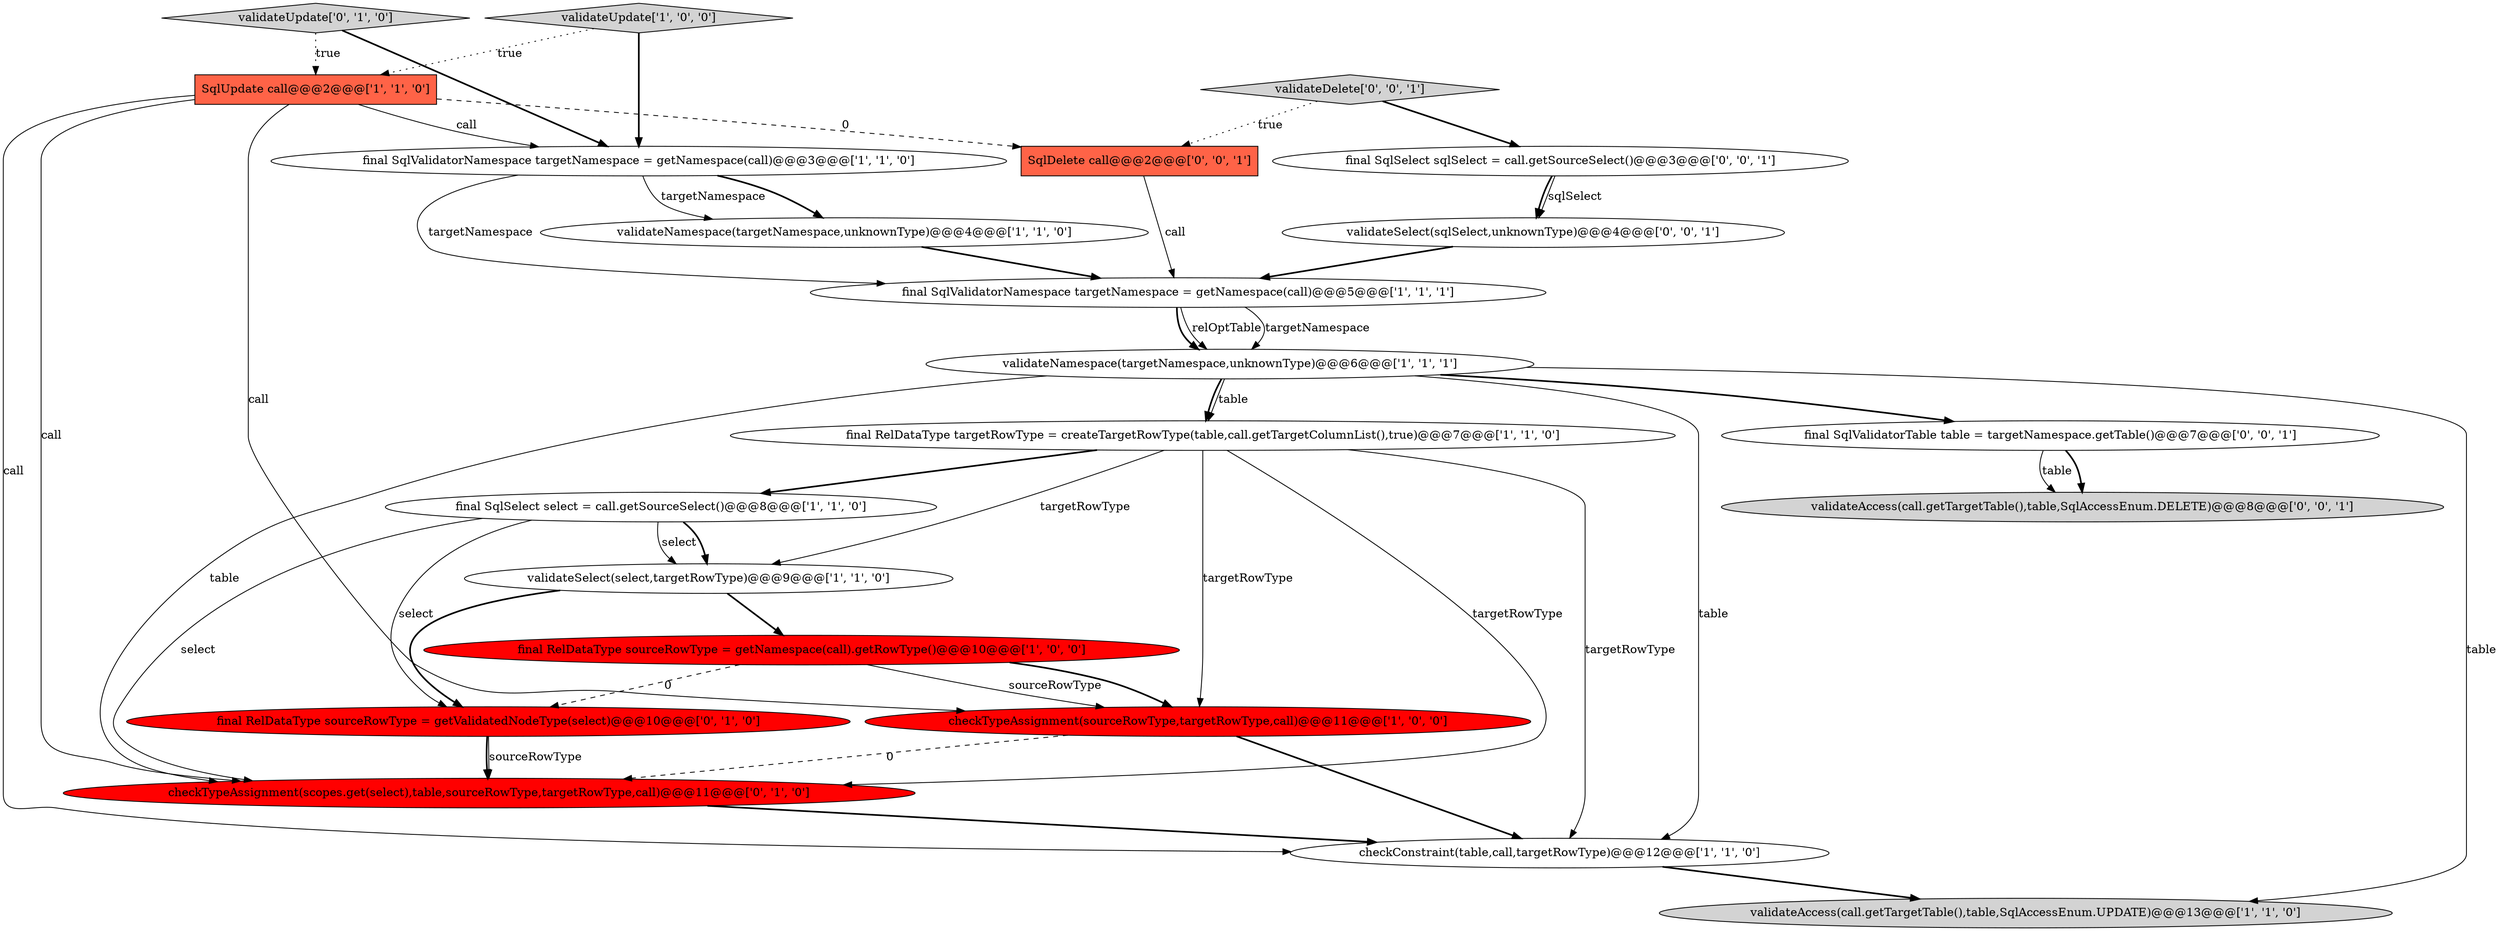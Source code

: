 digraph {
18 [style = filled, label = "validateDelete['0', '0', '1']", fillcolor = lightgray, shape = diamond image = "AAA0AAABBB3BBB"];
11 [style = filled, label = "checkConstraint(table,call,targetRowType)@@@12@@@['1', '1', '0']", fillcolor = white, shape = ellipse image = "AAA0AAABBB1BBB"];
2 [style = filled, label = "validateUpdate['1', '0', '0']", fillcolor = lightgray, shape = diamond image = "AAA0AAABBB1BBB"];
10 [style = filled, label = "SqlUpdate call@@@2@@@['1', '1', '0']", fillcolor = tomato, shape = box image = "AAA0AAABBB1BBB"];
13 [style = filled, label = "checkTypeAssignment(scopes.get(select),table,sourceRowType,targetRowType,call)@@@11@@@['0', '1', '0']", fillcolor = red, shape = ellipse image = "AAA1AAABBB2BBB"];
1 [style = filled, label = "final RelDataType sourceRowType = getNamespace(call).getRowType()@@@10@@@['1', '0', '0']", fillcolor = red, shape = ellipse image = "AAA1AAABBB1BBB"];
17 [style = filled, label = "final SqlValidatorTable table = targetNamespace.getTable()@@@7@@@['0', '0', '1']", fillcolor = white, shape = ellipse image = "AAA0AAABBB3BBB"];
8 [style = filled, label = "validateNamespace(targetNamespace,unknownType)@@@4@@@['1', '1', '0']", fillcolor = white, shape = ellipse image = "AAA0AAABBB1BBB"];
15 [style = filled, label = "final RelDataType sourceRowType = getValidatedNodeType(select)@@@10@@@['0', '1', '0']", fillcolor = red, shape = ellipse image = "AAA1AAABBB2BBB"];
3 [style = filled, label = "final SqlSelect select = call.getSourceSelect()@@@8@@@['1', '1', '0']", fillcolor = white, shape = ellipse image = "AAA0AAABBB1BBB"];
20 [style = filled, label = "final SqlSelect sqlSelect = call.getSourceSelect()@@@3@@@['0', '0', '1']", fillcolor = white, shape = ellipse image = "AAA0AAABBB3BBB"];
0 [style = filled, label = "final RelDataType targetRowType = createTargetRowType(table,call.getTargetColumnList(),true)@@@7@@@['1', '1', '0']", fillcolor = white, shape = ellipse image = "AAA0AAABBB1BBB"];
5 [style = filled, label = "validateNamespace(targetNamespace,unknownType)@@@6@@@['1', '1', '1']", fillcolor = white, shape = ellipse image = "AAA0AAABBB1BBB"];
16 [style = filled, label = "SqlDelete call@@@2@@@['0', '0', '1']", fillcolor = tomato, shape = box image = "AAA0AAABBB3BBB"];
14 [style = filled, label = "validateUpdate['0', '1', '0']", fillcolor = lightgray, shape = diamond image = "AAA0AAABBB2BBB"];
12 [style = filled, label = "checkTypeAssignment(sourceRowType,targetRowType,call)@@@11@@@['1', '0', '0']", fillcolor = red, shape = ellipse image = "AAA1AAABBB1BBB"];
7 [style = filled, label = "final SqlValidatorNamespace targetNamespace = getNamespace(call)@@@3@@@['1', '1', '0']", fillcolor = white, shape = ellipse image = "AAA0AAABBB1BBB"];
21 [style = filled, label = "validateSelect(sqlSelect,unknownType)@@@4@@@['0', '0', '1']", fillcolor = white, shape = ellipse image = "AAA0AAABBB3BBB"];
4 [style = filled, label = "final SqlValidatorNamespace targetNamespace = getNamespace(call)@@@5@@@['1', '1', '1']", fillcolor = white, shape = ellipse image = "AAA0AAABBB1BBB"];
6 [style = filled, label = "validateSelect(select,targetRowType)@@@9@@@['1', '1', '0']", fillcolor = white, shape = ellipse image = "AAA0AAABBB1BBB"];
19 [style = filled, label = "validateAccess(call.getTargetTable(),table,SqlAccessEnum.DELETE)@@@8@@@['0', '0', '1']", fillcolor = lightgray, shape = ellipse image = "AAA0AAABBB3BBB"];
9 [style = filled, label = "validateAccess(call.getTargetTable(),table,SqlAccessEnum.UPDATE)@@@13@@@['1', '1', '0']", fillcolor = lightgray, shape = ellipse image = "AAA0AAABBB1BBB"];
0->3 [style = bold, label=""];
0->11 [style = solid, label="targetRowType"];
3->6 [style = solid, label="select"];
15->13 [style = bold, label=""];
5->9 [style = solid, label="table"];
18->16 [style = dotted, label="true"];
0->13 [style = solid, label="targetRowType"];
1->15 [style = dashed, label="0"];
0->6 [style = solid, label="targetRowType"];
0->12 [style = solid, label="targetRowType"];
10->12 [style = solid, label="call"];
12->11 [style = bold, label=""];
1->12 [style = solid, label="sourceRowType"];
16->4 [style = solid, label="call"];
3->6 [style = bold, label=""];
7->4 [style = solid, label="targetNamespace"];
5->11 [style = solid, label="table"];
7->8 [style = bold, label=""];
11->9 [style = bold, label=""];
10->7 [style = solid, label="call"];
4->5 [style = solid, label="relOptTable"];
13->11 [style = bold, label=""];
5->17 [style = bold, label=""];
17->19 [style = bold, label=""];
6->15 [style = bold, label=""];
17->19 [style = solid, label="table"];
14->10 [style = dotted, label="true"];
3->15 [style = solid, label="select"];
14->7 [style = bold, label=""];
20->21 [style = bold, label=""];
6->1 [style = bold, label=""];
18->20 [style = bold, label=""];
4->5 [style = solid, label="targetNamespace"];
5->0 [style = bold, label=""];
10->11 [style = solid, label="call"];
20->21 [style = solid, label="sqlSelect"];
5->0 [style = solid, label="table"];
1->12 [style = bold, label=""];
10->13 [style = solid, label="call"];
12->13 [style = dashed, label="0"];
10->16 [style = dashed, label="0"];
8->4 [style = bold, label=""];
15->13 [style = solid, label="sourceRowType"];
2->7 [style = bold, label=""];
7->8 [style = solid, label="targetNamespace"];
3->13 [style = solid, label="select"];
4->5 [style = bold, label=""];
5->13 [style = solid, label="table"];
2->10 [style = dotted, label="true"];
21->4 [style = bold, label=""];
}
